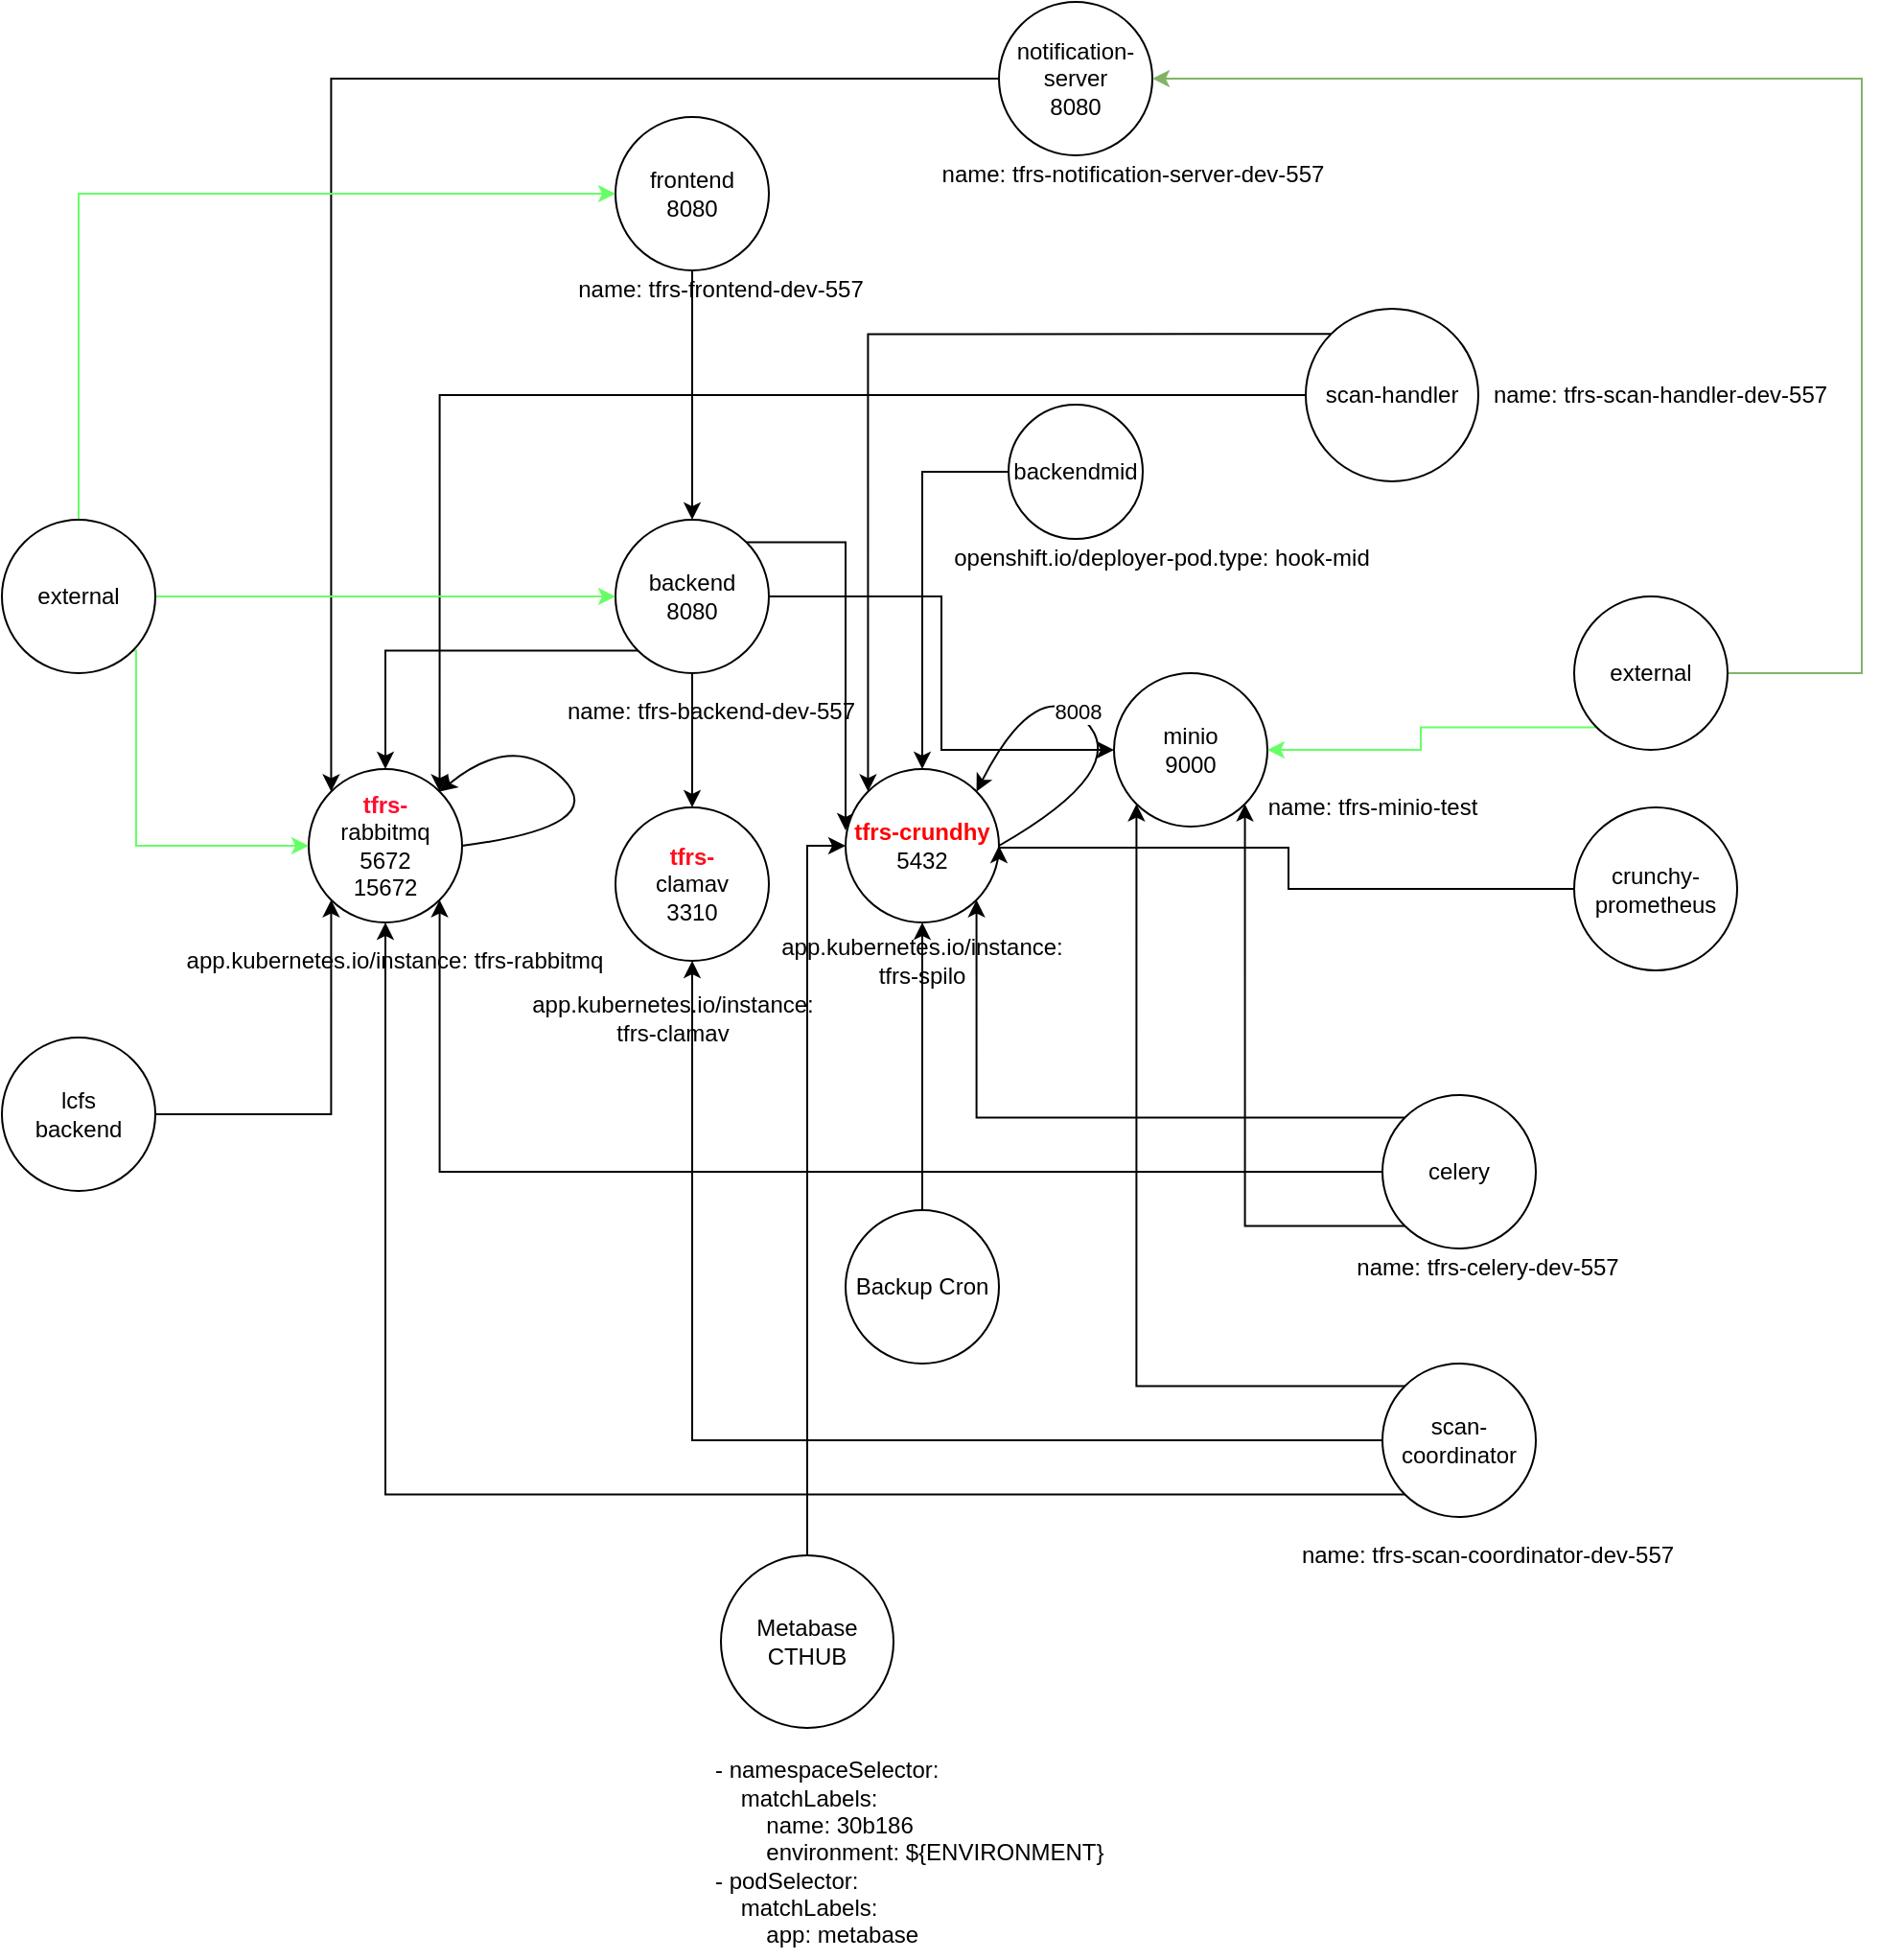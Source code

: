<mxfile version="24.8.0">
  <diagram id="AIra0pvackN1RxZxVPas" name="Page-1">
    <mxGraphModel dx="1234" dy="1861" grid="1" gridSize="10" guides="1" tooltips="1" connect="1" arrows="1" fold="1" page="1" pageScale="1" pageWidth="850" pageHeight="1100" math="0" shadow="0">
      <root>
        <mxCell id="0" />
        <mxCell id="1" parent="0" />
        <mxCell id="b4ZN2M5RfPYAqQMjHC3d-15" style="edgeStyle=orthogonalEdgeStyle;rounded=0;orthogonalLoop=1;jettySize=auto;html=1;strokeColor=#010103;" parent="1" source="b4ZN2M5RfPYAqQMjHC3d-1" target="b4ZN2M5RfPYAqQMjHC3d-3" edge="1">
          <mxGeometry relative="1" as="geometry" />
        </mxCell>
        <mxCell id="b4ZN2M5RfPYAqQMjHC3d-1" value="frontend&lt;br&gt;8080" style="ellipse;whiteSpace=wrap;html=1;aspect=fixed;" parent="1" vertex="1">
          <mxGeometry x="370" y="-140" width="80" height="80" as="geometry" />
        </mxCell>
        <mxCell id="b4ZN2M5RfPYAqQMjHC3d-24" style="edgeStyle=orthogonalEdgeStyle;rounded=0;orthogonalLoop=1;jettySize=auto;html=1;exitX=0;exitY=1;exitDx=0;exitDy=0;strokeColor=#010103;" parent="1" source="b4ZN2M5RfPYAqQMjHC3d-3" target="b4ZN2M5RfPYAqQMjHC3d-9" edge="1">
          <mxGeometry relative="1" as="geometry" />
        </mxCell>
        <mxCell id="b4ZN2M5RfPYAqQMjHC3d-25" style="edgeStyle=orthogonalEdgeStyle;rounded=0;orthogonalLoop=1;jettySize=auto;html=1;entryX=0.5;entryY=0;entryDx=0;entryDy=0;strokeColor=#010103;" parent="1" source="b4ZN2M5RfPYAqQMjHC3d-3" target="b4ZN2M5RfPYAqQMjHC3d-12" edge="1">
          <mxGeometry relative="1" as="geometry" />
        </mxCell>
        <mxCell id="b4ZN2M5RfPYAqQMjHC3d-26" style="edgeStyle=orthogonalEdgeStyle;rounded=0;orthogonalLoop=1;jettySize=auto;html=1;exitX=1;exitY=0.5;exitDx=0;exitDy=0;strokeColor=#010103;" parent="1" source="b4ZN2M5RfPYAqQMjHC3d-3" target="b4ZN2M5RfPYAqQMjHC3d-13" edge="1">
          <mxGeometry relative="1" as="geometry" />
        </mxCell>
        <mxCell id="b4ZN2M5RfPYAqQMjHC3d-27" style="edgeStyle=orthogonalEdgeStyle;rounded=0;orthogonalLoop=1;jettySize=auto;html=1;exitX=1;exitY=0;exitDx=0;exitDy=0;strokeColor=#010103;entryX=-0.012;entryY=0.4;entryDx=0;entryDy=0;entryPerimeter=0;" parent="1" source="b4ZN2M5RfPYAqQMjHC3d-3" target="b4ZN2M5RfPYAqQMjHC3d-8" edge="1">
          <mxGeometry relative="1" as="geometry">
            <Array as="points">
              <mxPoint x="490" y="82" />
            </Array>
          </mxGeometry>
        </mxCell>
        <mxCell id="b4ZN2M5RfPYAqQMjHC3d-3" value="backend&lt;br&gt;8080" style="ellipse;whiteSpace=wrap;html=1;aspect=fixed;" parent="1" vertex="1">
          <mxGeometry x="370" y="70" width="80" height="80" as="geometry" />
        </mxCell>
        <mxCell id="b4ZN2M5RfPYAqQMjHC3d-34" style="edgeStyle=orthogonalEdgeStyle;rounded=0;orthogonalLoop=1;jettySize=auto;html=1;entryX=0;entryY=0;entryDx=0;entryDy=0;fontColor=#FF9999;strokeColor=#010103;" parent="1" source="b4ZN2M5RfPYAqQMjHC3d-4" target="b4ZN2M5RfPYAqQMjHC3d-9" edge="1">
          <mxGeometry relative="1" as="geometry" />
        </mxCell>
        <mxCell id="b4ZN2M5RfPYAqQMjHC3d-4" value="notification-server&lt;br&gt;8080" style="ellipse;whiteSpace=wrap;html=1;aspect=fixed;" parent="1" vertex="1">
          <mxGeometry x="570" y="-200" width="80" height="80" as="geometry" />
        </mxCell>
        <mxCell id="b4ZN2M5RfPYAqQMjHC3d-28" style="edgeStyle=orthogonalEdgeStyle;rounded=0;orthogonalLoop=1;jettySize=auto;html=1;entryX=1;entryY=1;entryDx=0;entryDy=0;strokeColor=#010103;" parent="1" source="b4ZN2M5RfPYAqQMjHC3d-5" target="b4ZN2M5RfPYAqQMjHC3d-9" edge="1">
          <mxGeometry relative="1" as="geometry" />
        </mxCell>
        <mxCell id="b4ZN2M5RfPYAqQMjHC3d-29" style="edgeStyle=orthogonalEdgeStyle;rounded=0;orthogonalLoop=1;jettySize=auto;html=1;entryX=1;entryY=1;entryDx=0;entryDy=0;exitX=0;exitY=1;exitDx=0;exitDy=0;strokeColor=#010103;" parent="1" source="b4ZN2M5RfPYAqQMjHC3d-5" target="b4ZN2M5RfPYAqQMjHC3d-13" edge="1">
          <mxGeometry relative="1" as="geometry" />
        </mxCell>
        <mxCell id="b4ZN2M5RfPYAqQMjHC3d-30" style="edgeStyle=orthogonalEdgeStyle;rounded=0;orthogonalLoop=1;jettySize=auto;html=1;entryX=1;entryY=1;entryDx=0;entryDy=0;exitX=0;exitY=0;exitDx=0;exitDy=0;strokeColor=#010103;" parent="1" source="b4ZN2M5RfPYAqQMjHC3d-5" target="b4ZN2M5RfPYAqQMjHC3d-8" edge="1">
          <mxGeometry relative="1" as="geometry" />
        </mxCell>
        <mxCell id="b4ZN2M5RfPYAqQMjHC3d-5" value="celery" style="ellipse;whiteSpace=wrap;html=1;aspect=fixed;" parent="1" vertex="1">
          <mxGeometry x="770" y="370" width="80" height="80" as="geometry" />
        </mxCell>
        <mxCell id="b4ZN2M5RfPYAqQMjHC3d-36" style="edgeStyle=orthogonalEdgeStyle;rounded=0;orthogonalLoop=1;jettySize=auto;html=1;strokeColor=#010103;" parent="1" source="b4ZN2M5RfPYAqQMjHC3d-6" target="b4ZN2M5RfPYAqQMjHC3d-12" edge="1">
          <mxGeometry relative="1" as="geometry" />
        </mxCell>
        <mxCell id="b4ZN2M5RfPYAqQMjHC3d-37" style="edgeStyle=orthogonalEdgeStyle;rounded=0;orthogonalLoop=1;jettySize=auto;html=1;exitX=0;exitY=1;exitDx=0;exitDy=0;strokeColor=#010103;" parent="1" source="b4ZN2M5RfPYAqQMjHC3d-6" target="b4ZN2M5RfPYAqQMjHC3d-9" edge="1">
          <mxGeometry relative="1" as="geometry" />
        </mxCell>
        <mxCell id="b4ZN2M5RfPYAqQMjHC3d-38" style="edgeStyle=orthogonalEdgeStyle;rounded=0;orthogonalLoop=1;jettySize=auto;html=1;entryX=0;entryY=1;entryDx=0;entryDy=0;exitX=0;exitY=0;exitDx=0;exitDy=0;strokeColor=#010103;" parent="1" source="b4ZN2M5RfPYAqQMjHC3d-6" target="b4ZN2M5RfPYAqQMjHC3d-13" edge="1">
          <mxGeometry relative="1" as="geometry" />
        </mxCell>
        <mxCell id="b4ZN2M5RfPYAqQMjHC3d-6" value="scan-coordinator" style="ellipse;whiteSpace=wrap;html=1;aspect=fixed;" parent="1" vertex="1">
          <mxGeometry x="770" y="510" width="80" height="80" as="geometry" />
        </mxCell>
        <mxCell id="b4ZN2M5RfPYAqQMjHC3d-39" style="edgeStyle=orthogonalEdgeStyle;rounded=0;orthogonalLoop=1;jettySize=auto;html=1;entryX=1;entryY=0;entryDx=0;entryDy=0;strokeColor=#010103;" parent="1" source="b4ZN2M5RfPYAqQMjHC3d-7" target="b4ZN2M5RfPYAqQMjHC3d-9" edge="1">
          <mxGeometry relative="1" as="geometry" />
        </mxCell>
        <mxCell id="b4ZN2M5RfPYAqQMjHC3d-40" style="edgeStyle=orthogonalEdgeStyle;rounded=0;orthogonalLoop=1;jettySize=auto;html=1;entryX=0;entryY=0;entryDx=0;entryDy=0;exitX=0;exitY=0;exitDx=0;exitDy=0;strokeColor=#010103;" parent="1" source="b4ZN2M5RfPYAqQMjHC3d-7" target="b4ZN2M5RfPYAqQMjHC3d-8" edge="1">
          <mxGeometry relative="1" as="geometry" />
        </mxCell>
        <mxCell id="b4ZN2M5RfPYAqQMjHC3d-7" value="scan-handler" style="ellipse;whiteSpace=wrap;html=1;aspect=fixed;" parent="1" vertex="1">
          <mxGeometry x="730" y="-40" width="90" height="90" as="geometry" />
        </mxCell>
        <mxCell id="b4ZN2M5RfPYAqQMjHC3d-8" value="&lt;font color=&quot;#ff0000&quot;&gt;&lt;b&gt;tfrs-crundhy&lt;br&gt;&lt;/b&gt;&lt;/font&gt;5432" style="ellipse;whiteSpace=wrap;html=1;aspect=fixed;" parent="1" vertex="1">
          <mxGeometry x="490" y="200" width="80" height="80" as="geometry" />
        </mxCell>
        <mxCell id="b4ZN2M5RfPYAqQMjHC3d-9" value="&lt;font color=&quot;#ff0d2d&quot;&gt;&lt;b&gt;tfrs-&lt;/b&gt;&lt;/font&gt;&lt;br&gt;rabbitmq&lt;br&gt;5672&lt;br&gt;15672" style="ellipse;whiteSpace=wrap;html=1;aspect=fixed;" parent="1" vertex="1">
          <mxGeometry x="210" y="200" width="80" height="80" as="geometry" />
        </mxCell>
        <mxCell id="b4ZN2M5RfPYAqQMjHC3d-12" value="&lt;b&gt;&lt;font color=&quot;#ff0d1d&quot;&gt;tfrs-&lt;/font&gt;&lt;/b&gt;&lt;br&gt;clamav&lt;br&gt;3310" style="ellipse;whiteSpace=wrap;html=1;aspect=fixed;" parent="1" vertex="1">
          <mxGeometry x="370" y="220" width="80" height="80" as="geometry" />
        </mxCell>
        <mxCell id="b4ZN2M5RfPYAqQMjHC3d-13" value="minio&lt;br&gt;9000" style="ellipse;whiteSpace=wrap;html=1;aspect=fixed;" parent="1" vertex="1">
          <mxGeometry x="630" y="150" width="80" height="80" as="geometry" />
        </mxCell>
        <mxCell id="pgLxdiH6ygsnpkbSBO9J-1" style="edgeStyle=orthogonalEdgeStyle;rounded=0;orthogonalLoop=1;jettySize=auto;html=1;entryX=0;entryY=0.5;entryDx=0;entryDy=0;exitX=0.5;exitY=0;exitDx=0;exitDy=0;strokeColor=#66FF66;" parent="1" source="b4ZN2M5RfPYAqQMjHC3d-20" target="b4ZN2M5RfPYAqQMjHC3d-1" edge="1">
          <mxGeometry relative="1" as="geometry" />
        </mxCell>
        <mxCell id="pgLxdiH6ygsnpkbSBO9J-2" style="edgeStyle=orthogonalEdgeStyle;rounded=0;orthogonalLoop=1;jettySize=auto;html=1;strokeColor=#66FF66;" parent="1" source="b4ZN2M5RfPYAqQMjHC3d-20" target="b4ZN2M5RfPYAqQMjHC3d-3" edge="1">
          <mxGeometry relative="1" as="geometry" />
        </mxCell>
        <mxCell id="pgLxdiH6ygsnpkbSBO9J-3" style="edgeStyle=orthogonalEdgeStyle;rounded=0;orthogonalLoop=1;jettySize=auto;html=1;entryX=0;entryY=0.5;entryDx=0;entryDy=0;exitX=1;exitY=1;exitDx=0;exitDy=0;strokeColor=#66FF66;" parent="1" source="b4ZN2M5RfPYAqQMjHC3d-20" target="b4ZN2M5RfPYAqQMjHC3d-9" edge="1">
          <mxGeometry relative="1" as="geometry">
            <Array as="points">
              <mxPoint x="120" y="138" />
              <mxPoint x="120" y="240" />
            </Array>
          </mxGeometry>
        </mxCell>
        <mxCell id="b4ZN2M5RfPYAqQMjHC3d-20" value="external" style="ellipse;whiteSpace=wrap;html=1;aspect=fixed;" parent="1" vertex="1">
          <mxGeometry x="50" y="70" width="80" height="80" as="geometry" />
        </mxCell>
        <mxCell id="pgLxdiH6ygsnpkbSBO9J-5" style="edgeStyle=orthogonalEdgeStyle;rounded=0;orthogonalLoop=1;jettySize=auto;html=1;exitX=0;exitY=1;exitDx=0;exitDy=0;entryX=1;entryY=0.5;entryDx=0;entryDy=0;strokeColor=#66FF66;" parent="1" source="b4ZN2M5RfPYAqQMjHC3d-31" target="b4ZN2M5RfPYAqQMjHC3d-13" edge="1">
          <mxGeometry relative="1" as="geometry" />
        </mxCell>
        <mxCell id="XpymMQoJ-1M2_j4llE61-1" style="edgeStyle=orthogonalEdgeStyle;rounded=0;orthogonalLoop=1;jettySize=auto;html=1;entryX=1;entryY=0.5;entryDx=0;entryDy=0;fillColor=#d5e8d4;strokeColor=#82B366;" parent="1" source="b4ZN2M5RfPYAqQMjHC3d-31" target="b4ZN2M5RfPYAqQMjHC3d-4" edge="1">
          <mxGeometry relative="1" as="geometry">
            <Array as="points">
              <mxPoint x="1020" y="150" />
              <mxPoint x="1020" y="-160" />
            </Array>
          </mxGeometry>
        </mxCell>
        <mxCell id="b4ZN2M5RfPYAqQMjHC3d-31" value="external" style="ellipse;whiteSpace=wrap;html=1;aspect=fixed;" parent="1" vertex="1">
          <mxGeometry x="870" y="110" width="80" height="80" as="geometry" />
        </mxCell>
        <mxCell id="9xZVyRgoyZn5UuLwTAI5-3" value="" style="curved=1;endArrow=classic;html=1;exitX=1;exitY=0.5;exitDx=0;exitDy=0;entryX=1;entryY=0;entryDx=0;entryDy=0;strokeColor=#010103;" parent="1" source="b4ZN2M5RfPYAqQMjHC3d-8" target="b4ZN2M5RfPYAqQMjHC3d-8" edge="1">
          <mxGeometry width="50" height="50" relative="1" as="geometry">
            <mxPoint x="590" y="200" as="sourcePoint" />
            <mxPoint x="560" y="206" as="targetPoint" />
            <Array as="points">
              <mxPoint x="640" y="200" />
              <mxPoint x="590" y="150" />
            </Array>
          </mxGeometry>
        </mxCell>
        <mxCell id="TpIYyvDH98pf62Lulv5z-4" value="8008" style="edgeLabel;html=1;align=center;verticalAlign=middle;resizable=0;points=[];" parent="9xZVyRgoyZn5UuLwTAI5-3" vertex="1" connectable="0">
          <mxGeometry x="0.109" y="-1" relative="1" as="geometry">
            <mxPoint as="offset" />
          </mxGeometry>
        </mxCell>
        <mxCell id="9xZVyRgoyZn5UuLwTAI5-6" value="" style="curved=1;endArrow=classic;html=1;exitX=1;exitY=0.5;exitDx=0;exitDy=0;entryX=1;entryY=0;entryDx=0;entryDy=0;strokeColor=#010103;" parent="1" source="b4ZN2M5RfPYAqQMjHC3d-9" target="b4ZN2M5RfPYAqQMjHC3d-9" edge="1">
          <mxGeometry width="50" height="50" relative="1" as="geometry">
            <mxPoint x="317.5" y="230" as="sourcePoint" />
            <mxPoint x="367.5" y="180" as="targetPoint" />
            <Array as="points">
              <mxPoint x="367.5" y="230" />
              <mxPoint x="317.5" y="180" />
            </Array>
          </mxGeometry>
        </mxCell>
        <mxCell id="26xIs32zcnkwmKCk1weU-3" value="&lt;span&gt;app.kubernetes.io/instance: tfrs-spilo&lt;br&gt;&lt;/span&gt;" style="text;html=1;strokeColor=none;fillColor=none;align=center;verticalAlign=middle;whiteSpace=wrap;rounded=0;fontStyle=0" parent="1" vertex="1">
          <mxGeometry x="445" y="290" width="170" height="20" as="geometry" />
        </mxCell>
        <mxCell id="26xIs32zcnkwmKCk1weU-4" value="name: tfrs-backend-dev-557" style="text;html=1;strokeColor=none;fillColor=none;align=center;verticalAlign=middle;whiteSpace=wrap;rounded=0;" parent="1" vertex="1">
          <mxGeometry x="340" y="160" width="160" height="20" as="geometry" />
        </mxCell>
        <mxCell id="26xIs32zcnkwmKCk1weU-5" value="name: tfrs-celery-dev-557" style="text;html=1;strokeColor=none;fillColor=none;align=center;verticalAlign=middle;whiteSpace=wrap;rounded=0;" parent="1" vertex="1">
          <mxGeometry x="750" y="450" width="150" height="20" as="geometry" />
        </mxCell>
        <mxCell id="26xIs32zcnkwmKCk1weU-6" value="app.kubernetes.io/instance: tfrs-clamav" style="text;html=1;strokeColor=none;fillColor=none;align=center;verticalAlign=middle;whiteSpace=wrap;rounded=0;" parent="1" vertex="1">
          <mxGeometry x="320" y="310" width="160" height="40" as="geometry" />
        </mxCell>
        <mxCell id="26xIs32zcnkwmKCk1weU-7" value="name: tfrs-frontend-dev-557" style="text;html=1;strokeColor=none;fillColor=none;align=center;verticalAlign=middle;whiteSpace=wrap;rounded=0;" parent="1" vertex="1">
          <mxGeometry x="345" y="-60" width="160" height="20" as="geometry" />
        </mxCell>
        <mxCell id="26xIs32zcnkwmKCk1weU-8" value="name: tfrs-scan-coordinator-dev-557" style="text;html=1;strokeColor=none;fillColor=none;align=center;verticalAlign=middle;whiteSpace=wrap;rounded=0;fontColor=#010103;" parent="1" vertex="1">
          <mxGeometry x="715" y="600" width="220" height="20" as="geometry" />
        </mxCell>
        <mxCell id="26xIs32zcnkwmKCk1weU-9" value="name: tfrs-scan-handler-dev-557" style="text;html=1;strokeColor=none;fillColor=none;align=center;verticalAlign=middle;whiteSpace=wrap;rounded=0;fontColor=#010103;" parent="1" vertex="1">
          <mxGeometry x="820" y="-5" width="190" height="20" as="geometry" />
        </mxCell>
        <mxCell id="26xIs32zcnkwmKCk1weU-10" value="name: tfrs-notification-server-dev-557" style="text;html=1;strokeColor=none;fillColor=none;align=center;verticalAlign=middle;whiteSpace=wrap;rounded=0;fontColor=#010103;" parent="1" vertex="1">
          <mxGeometry x="530" y="-120" width="220" height="20" as="geometry" />
        </mxCell>
        <mxCell id="26xIs32zcnkwmKCk1weU-11" value="name: tfrs-minio-test" style="text;html=1;strokeColor=none;fillColor=none;align=center;verticalAlign=middle;whiteSpace=wrap;rounded=0;fontColor=#010103;" parent="1" vertex="1">
          <mxGeometry x="700" y="210" width="130" height="20" as="geometry" />
        </mxCell>
        <mxCell id="26xIs32zcnkwmKCk1weU-13" value="app.kubernetes.io/instance: tfrs-rabbitmq" style="text;html=1;strokeColor=none;fillColor=none;align=center;verticalAlign=middle;whiteSpace=wrap;rounded=0;fontColor=#010103;" parent="1" vertex="1">
          <mxGeometry x="140" y="290" width="230" height="20" as="geometry" />
        </mxCell>
        <mxCell id="gmE44eMTJBUa2ZcFal81-3" style="edgeStyle=orthogonalEdgeStyle;rounded=0;orthogonalLoop=1;jettySize=auto;html=1;entryX=0.5;entryY=0;entryDx=0;entryDy=0;" parent="1" source="gmE44eMTJBUa2ZcFal81-1" target="b4ZN2M5RfPYAqQMjHC3d-8" edge="1">
          <mxGeometry relative="1" as="geometry" />
        </mxCell>
        <mxCell id="gmE44eMTJBUa2ZcFal81-1" value="backendmid" style="ellipse;whiteSpace=wrap;html=1;aspect=fixed;" parent="1" vertex="1">
          <mxGeometry x="575" y="10" width="70" height="70" as="geometry" />
        </mxCell>
        <mxCell id="gmE44eMTJBUa2ZcFal81-4" value="openshift.io/deployer-pod.type: hook-mid" style="text;html=1;strokeColor=none;fillColor=none;align=center;verticalAlign=middle;whiteSpace=wrap;rounded=0;" parent="1" vertex="1">
          <mxGeometry x="540" y="80" width="230" height="20" as="geometry" />
        </mxCell>
        <mxCell id="TpIYyvDH98pf62Lulv5z-2" style="edgeStyle=orthogonalEdgeStyle;rounded=0;orthogonalLoop=1;jettySize=auto;html=1;entryX=0;entryY=0.5;entryDx=0;entryDy=0;" parent="1" source="TpIYyvDH98pf62Lulv5z-1" target="b4ZN2M5RfPYAqQMjHC3d-8" edge="1">
          <mxGeometry relative="1" as="geometry" />
        </mxCell>
        <mxCell id="TpIYyvDH98pf62Lulv5z-1" value="Metabase&lt;br&gt;CTHUB" style="ellipse;whiteSpace=wrap;html=1;aspect=fixed;" parent="1" vertex="1">
          <mxGeometry x="425" y="610" width="90" height="90" as="geometry" />
        </mxCell>
        <mxCell id="TpIYyvDH98pf62Lulv5z-3" value="&lt;div&gt;- namespaceSelector:&lt;/div&gt;&lt;div&gt;&amp;nbsp; &amp;nbsp; matchLabels:&lt;/div&gt;&lt;div&gt;&amp;nbsp; &amp;nbsp; &amp;nbsp; &amp;nbsp; name: 30b186&lt;/div&gt;&lt;div&gt;&amp;nbsp; &amp;nbsp; &amp;nbsp; &amp;nbsp; environment: ${ENVIRONMENT}&lt;/div&gt;&lt;div&gt;- podSelector:&lt;/div&gt;&lt;div&gt;&amp;nbsp; &amp;nbsp; matchLabels:&lt;/div&gt;&lt;div&gt;&amp;nbsp; &amp;nbsp; &amp;nbsp; &amp;nbsp; app: metabase&lt;/div&gt;" style="text;html=1;strokeColor=none;fillColor=none;align=left;verticalAlign=middle;whiteSpace=wrap;rounded=0;fontColor=#010103;" parent="1" vertex="1">
          <mxGeometry x="420" y="710" width="220" height="110" as="geometry" />
        </mxCell>
        <mxCell id="XpymMQoJ-1M2_j4llE61-7" style="edgeStyle=orthogonalEdgeStyle;rounded=0;orthogonalLoop=1;jettySize=auto;html=1;exitX=0;exitY=0.5;exitDx=0;exitDy=0;" parent="1" source="XpymMQoJ-1M2_j4llE61-6" edge="1">
          <mxGeometry relative="1" as="geometry">
            <mxPoint x="570" y="240" as="targetPoint" />
            <Array as="points">
              <mxPoint x="721" y="263" />
              <mxPoint x="721" y="241" />
            </Array>
          </mxGeometry>
        </mxCell>
        <mxCell id="XpymMQoJ-1M2_j4llE61-6" value="crunchy-prometheus" style="ellipse;whiteSpace=wrap;html=1;aspect=fixed;" parent="1" vertex="1">
          <mxGeometry x="870" y="220" width="85" height="85" as="geometry" />
        </mxCell>
        <mxCell id="XpymMQoJ-1M2_j4llE61-9" style="edgeStyle=orthogonalEdgeStyle;rounded=0;orthogonalLoop=1;jettySize=auto;html=1;exitX=0.5;exitY=0;exitDx=0;exitDy=0;entryX=0.5;entryY=1;entryDx=0;entryDy=0;" parent="1" source="XpymMQoJ-1M2_j4llE61-8" target="b4ZN2M5RfPYAqQMjHC3d-8" edge="1">
          <mxGeometry relative="1" as="geometry" />
        </mxCell>
        <mxCell id="XpymMQoJ-1M2_j4llE61-8" value="Backup Cron" style="ellipse;whiteSpace=wrap;html=1;aspect=fixed;" parent="1" vertex="1">
          <mxGeometry x="490" y="430" width="80" height="80" as="geometry" />
        </mxCell>
        <mxCell id="Rzof_LBxKv61WlLmuoT5-2" style="edgeStyle=orthogonalEdgeStyle;rounded=0;orthogonalLoop=1;jettySize=auto;html=1;exitX=1;exitY=0.5;exitDx=0;exitDy=0;entryX=0;entryY=1;entryDx=0;entryDy=0;" edge="1" parent="1" source="Rzof_LBxKv61WlLmuoT5-1" target="b4ZN2M5RfPYAqQMjHC3d-9">
          <mxGeometry relative="1" as="geometry">
            <mxPoint x="120" y="270" as="targetPoint" />
          </mxGeometry>
        </mxCell>
        <mxCell id="Rzof_LBxKv61WlLmuoT5-1" value="lcfs&lt;br&gt;backend" style="ellipse;whiteSpace=wrap;html=1;aspect=fixed;" vertex="1" parent="1">
          <mxGeometry x="50" y="340" width="80" height="80" as="geometry" />
        </mxCell>
      </root>
    </mxGraphModel>
  </diagram>
</mxfile>
